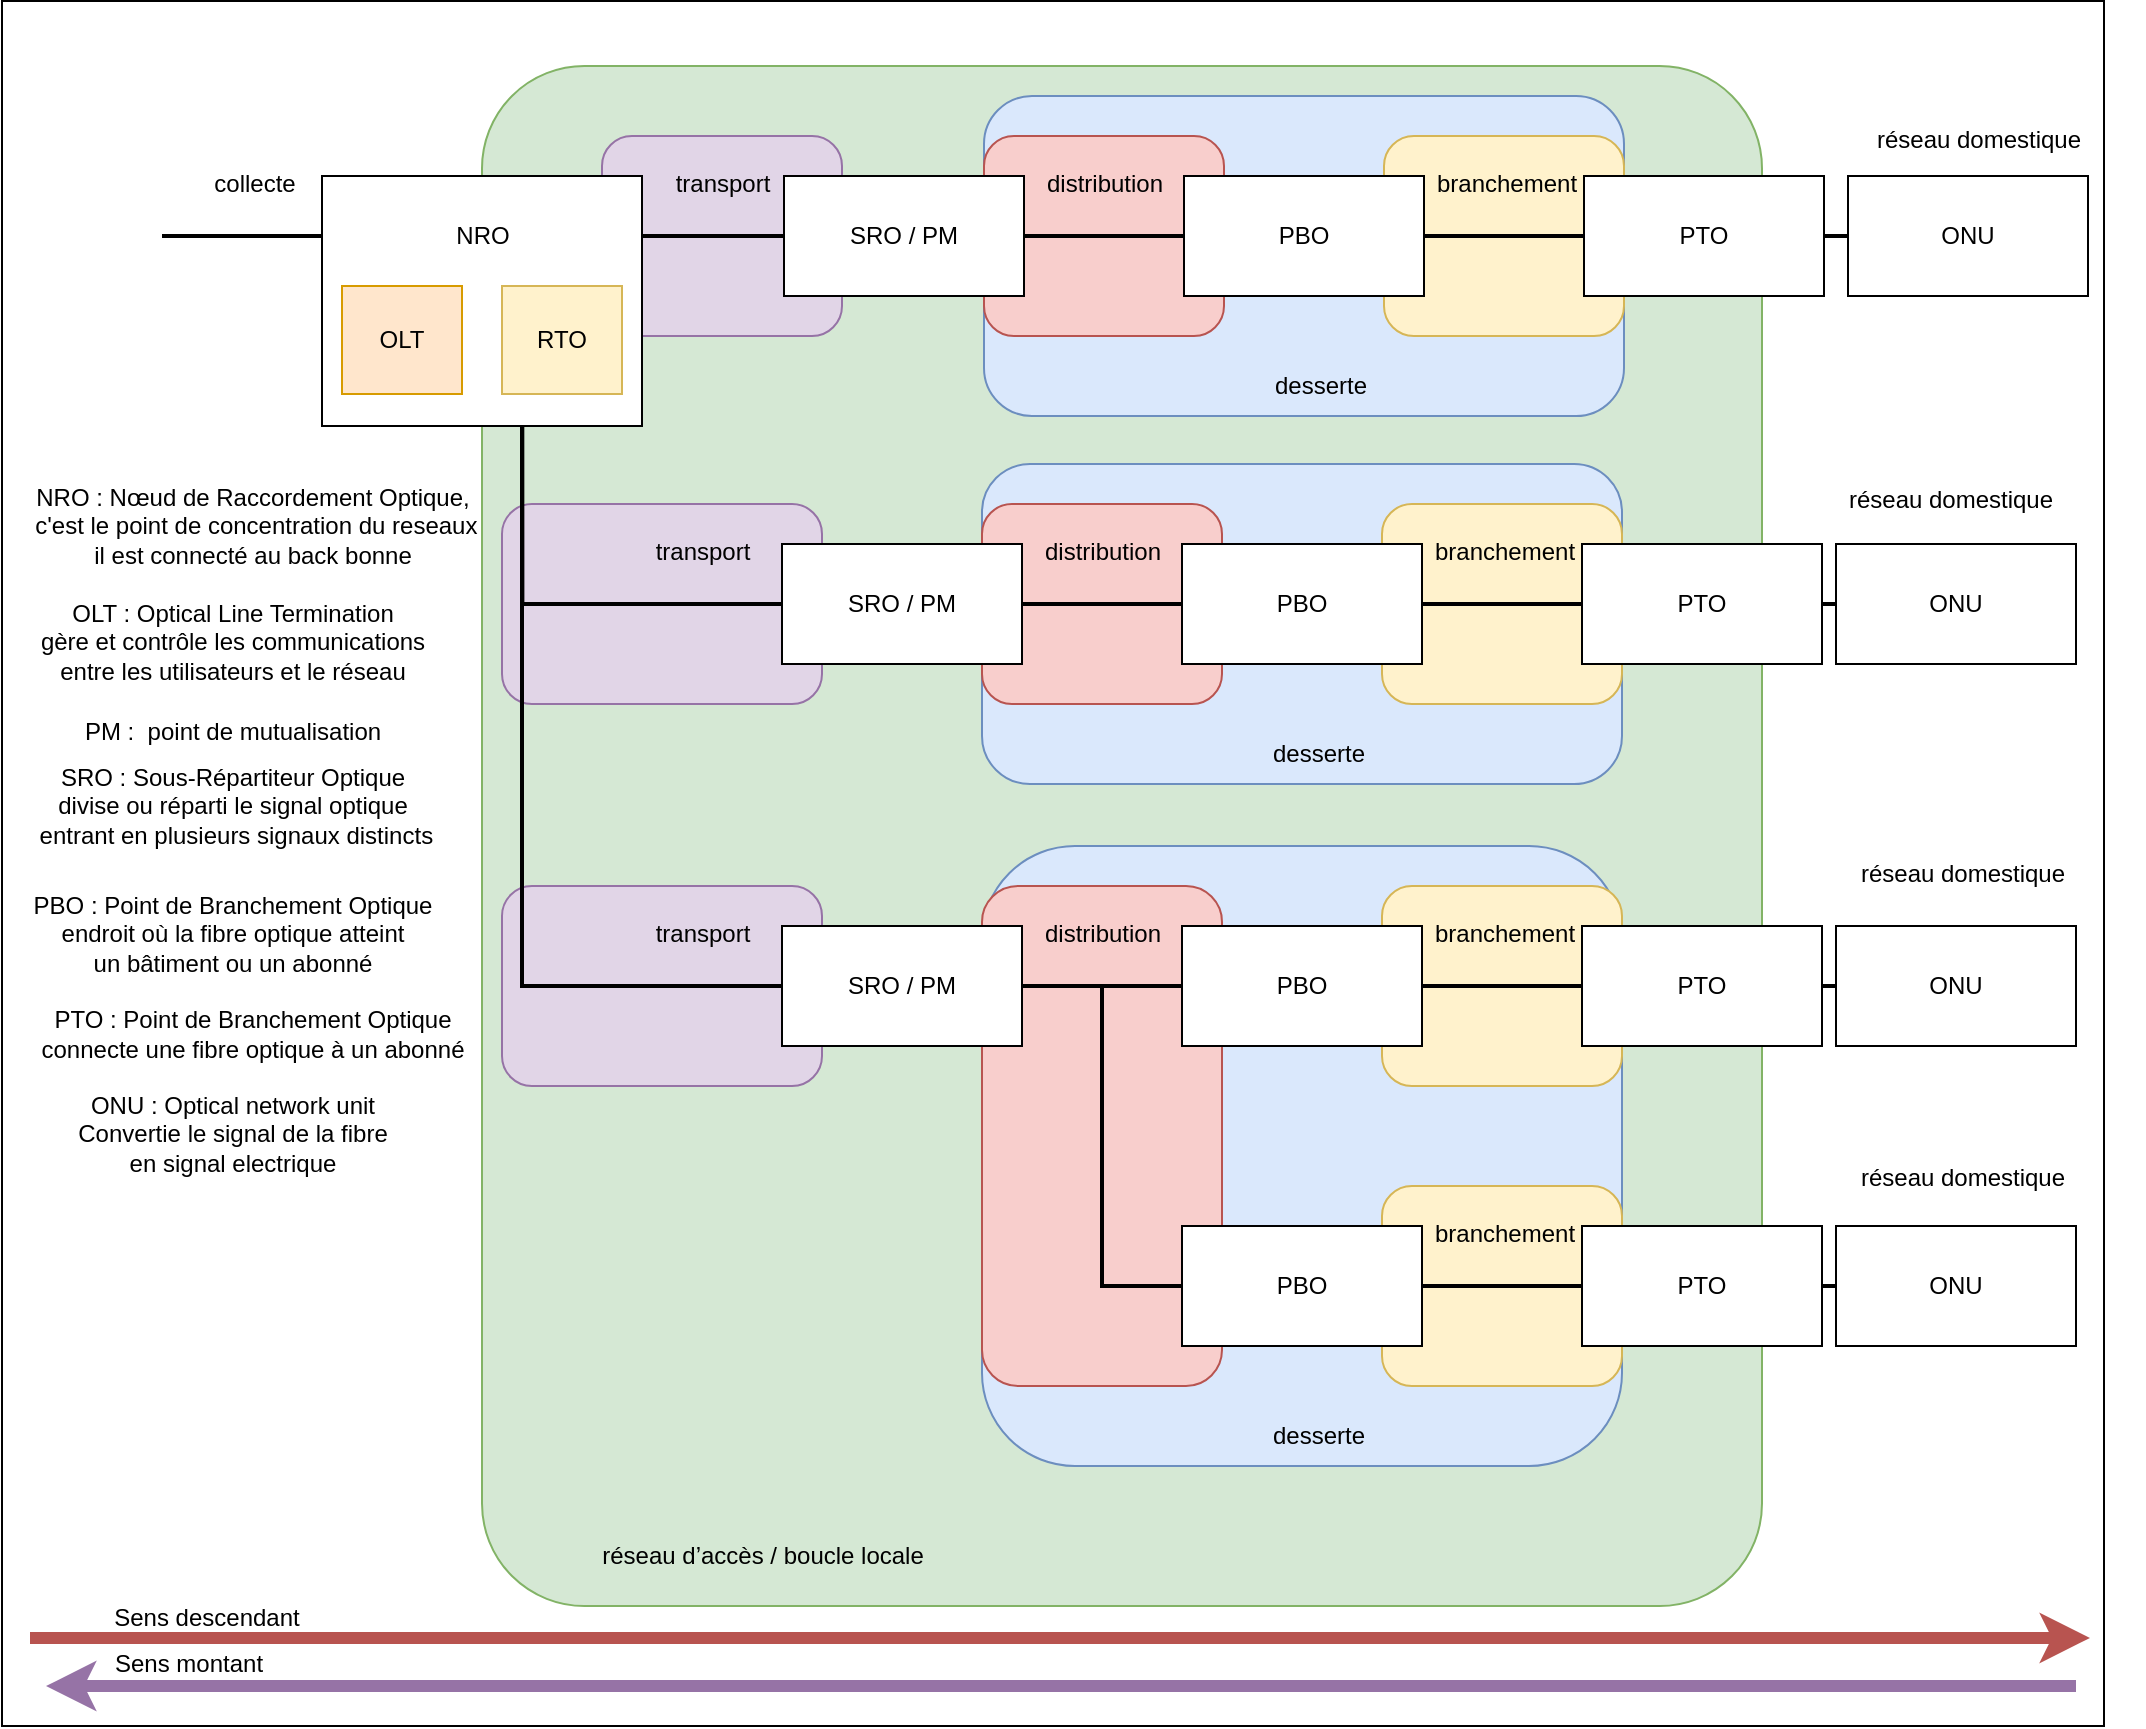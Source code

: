 <mxfile version="20.7.4" type="device"><diagram id="hRBqVbKHR9k-dej286VI" name="Page-1"><mxGraphModel dx="1662" dy="887" grid="1" gridSize="10" guides="1" tooltips="1" connect="1" arrows="1" fold="1" page="1" pageScale="1" pageWidth="827" pageHeight="1169" math="0" shadow="0"><root><mxCell id="0"/><mxCell id="1" parent="0"/><mxCell id="J75OimOPeVBsFcS1owK3-83" value="" style="rounded=0;whiteSpace=wrap;html=1;fontStyle=1" vertex="1" parent="1"><mxGeometry x="-120" y="597.5" width="1051" height="862.5" as="geometry"/></mxCell><mxCell id="J75OimOPeVBsFcS1owK3-2" value="" style="rounded=1;whiteSpace=wrap;html=1;fillColor=#d5e8d4;strokeColor=#82b366;arcSize=8;" vertex="1" parent="1"><mxGeometry x="120" y="630" width="640" height="770" as="geometry"/></mxCell><mxCell id="J75OimOPeVBsFcS1owK3-3" value="" style="rounded=1;whiteSpace=wrap;html=1;fillColor=#dae8fc;strokeColor=#6c8ebf;" vertex="1" parent="1"><mxGeometry x="371" y="645" width="320" height="160" as="geometry"/></mxCell><mxCell id="J75OimOPeVBsFcS1owK3-4" value="" style="rounded=1;whiteSpace=wrap;html=1;fillColor=#fff2cc;strokeColor=#d6b656;" vertex="1" parent="1"><mxGeometry x="571" y="665" width="120" height="100" as="geometry"/></mxCell><mxCell id="J75OimOPeVBsFcS1owK3-5" value="" style="rounded=1;whiteSpace=wrap;html=1;fillColor=#f8cecc;strokeColor=#b85450;" vertex="1" parent="1"><mxGeometry x="371" y="665" width="120" height="100" as="geometry"/></mxCell><mxCell id="J75OimOPeVBsFcS1owK3-6" value="" style="rounded=1;whiteSpace=wrap;html=1;fillColor=#e1d5e7;strokeColor=#9673a6;" vertex="1" parent="1"><mxGeometry x="180" y="665" width="120" height="100" as="geometry"/></mxCell><mxCell id="J75OimOPeVBsFcS1owK3-7" style="edgeStyle=orthogonalEdgeStyle;rounded=0;orthogonalLoop=1;jettySize=auto;html=1;endArrow=none;endFill=0;strokeWidth=2;" edge="1" parent="1" source="J75OimOPeVBsFcS1owK3-8" target="J75OimOPeVBsFcS1owK3-10"><mxGeometry relative="1" as="geometry"><Array as="points"><mxPoint x="210" y="715"/><mxPoint x="210" y="715"/></Array></mxGeometry></mxCell><mxCell id="J75OimOPeVBsFcS1owK3-8" value="" style="rounded=0;whiteSpace=wrap;html=1;" vertex="1" parent="1"><mxGeometry x="40" y="685" width="160" height="125" as="geometry"/></mxCell><mxCell id="J75OimOPeVBsFcS1owK3-9" style="edgeStyle=orthogonalEdgeStyle;rounded=0;orthogonalLoop=1;jettySize=auto;html=1;strokeWidth=2;endArrow=none;endFill=0;" edge="1" parent="1" source="J75OimOPeVBsFcS1owK3-10" target="J75OimOPeVBsFcS1owK3-12"><mxGeometry relative="1" as="geometry"/></mxCell><mxCell id="J75OimOPeVBsFcS1owK3-10" value="SRO / PM" style="rounded=0;whiteSpace=wrap;html=1;" vertex="1" parent="1"><mxGeometry x="271" y="685" width="120" height="60" as="geometry"/></mxCell><mxCell id="J75OimOPeVBsFcS1owK3-11" style="edgeStyle=orthogonalEdgeStyle;rounded=0;orthogonalLoop=1;jettySize=auto;html=1;strokeWidth=2;endArrow=none;endFill=0;" edge="1" parent="1" source="J75OimOPeVBsFcS1owK3-12" target="J75OimOPeVBsFcS1owK3-14"><mxGeometry relative="1" as="geometry"/></mxCell><mxCell id="J75OimOPeVBsFcS1owK3-12" value="PBO" style="rounded=0;whiteSpace=wrap;html=1;" vertex="1" parent="1"><mxGeometry x="471" y="685" width="120" height="60" as="geometry"/></mxCell><mxCell id="J75OimOPeVBsFcS1owK3-15" value="" style="group" vertex="1" connectable="0" parent="1"><mxGeometry x="-60" y="674" width="130" height="30" as="geometry"/></mxCell><mxCell id="J75OimOPeVBsFcS1owK3-16" value="collecte" style="text;html=1;align=center;verticalAlign=middle;resizable=0;points=[];autosize=1;strokeColor=none;fillColor=none;" vertex="1" parent="J75OimOPeVBsFcS1owK3-15"><mxGeometry x="36" width="60" height="30" as="geometry"/></mxCell><mxCell id="J75OimOPeVBsFcS1owK3-17" value="" style="group" vertex="1" connectable="0" parent="1"><mxGeometry x="566" y="674" width="130" height="30" as="geometry"/></mxCell><mxCell id="J75OimOPeVBsFcS1owK3-18" value="branchement" style="text;html=1;align=center;verticalAlign=middle;resizable=0;points=[];autosize=1;strokeColor=none;fillColor=none;" vertex="1" parent="J75OimOPeVBsFcS1owK3-17"><mxGeometry x="21" width="90" height="30" as="geometry"/></mxCell><mxCell id="J75OimOPeVBsFcS1owK3-19" value="" style="group" vertex="1" connectable="0" parent="1"><mxGeometry x="471" y="775" width="140" height="30" as="geometry"/></mxCell><mxCell id="J75OimOPeVBsFcS1owK3-20" value="desserte" style="text;html=1;align=center;verticalAlign=middle;resizable=0;points=[];autosize=1;strokeColor=none;fillColor=none;" vertex="1" parent="J75OimOPeVBsFcS1owK3-19"><mxGeometry x="33.385" width="70" height="30" as="geometry"/></mxCell><mxCell id="J75OimOPeVBsFcS1owK3-21" style="edgeStyle=orthogonalEdgeStyle;rounded=0;orthogonalLoop=1;jettySize=auto;html=1;strokeWidth=2;endArrow=none;endFill=0;" edge="1" parent="1" target="J75OimOPeVBsFcS1owK3-8"><mxGeometry relative="1" as="geometry"><mxPoint x="-40" y="715" as="sourcePoint"/><Array as="points"><mxPoint x="20" y="715"/><mxPoint x="20" y="715"/></Array></mxGeometry></mxCell><mxCell id="J75OimOPeVBsFcS1owK3-22" value="" style="group" vertex="1" connectable="0" parent="1"><mxGeometry x="791" y="650" width="160" height="32" as="geometry"/></mxCell><mxCell id="J75OimOPeVBsFcS1owK3-23" value="réseau domestique" style="text;html=1;align=center;verticalAlign=middle;resizable=0;points=[];autosize=1;strokeColor=none;fillColor=none;" vertex="1" parent="J75OimOPeVBsFcS1owK3-22"><mxGeometry x="12" y="2" width="130" height="30" as="geometry"/></mxCell><mxCell id="J75OimOPeVBsFcS1owK3-24" value="transport" style="text;html=1;align=center;verticalAlign=middle;resizable=0;points=[];autosize=1;strokeColor=none;fillColor=none;" vertex="1" parent="1"><mxGeometry x="205" y="674" width="70" height="30" as="geometry"/></mxCell><mxCell id="J75OimOPeVBsFcS1owK3-25" value="distribution" style="text;html=1;align=center;verticalAlign=middle;resizable=0;points=[];autosize=1;strokeColor=none;fillColor=none;" vertex="1" parent="1"><mxGeometry x="391" y="674" width="80" height="30" as="geometry"/></mxCell><mxCell id="J75OimOPeVBsFcS1owK3-26" value="réseau d’accès / boucle locale" style="text;html=1;align=center;verticalAlign=middle;resizable=0;points=[];autosize=1;strokeColor=none;fillColor=none;" vertex="1" parent="1"><mxGeometry x="170" y="1360" width="180" height="30" as="geometry"/></mxCell><mxCell id="J75OimOPeVBsFcS1owK3-27" value="" style="rounded=1;whiteSpace=wrap;html=1;fillColor=#dae8fc;strokeColor=#6c8ebf;" vertex="1" parent="1"><mxGeometry x="370" y="829" width="320" height="160" as="geometry"/></mxCell><mxCell id="J75OimOPeVBsFcS1owK3-28" value="" style="rounded=1;whiteSpace=wrap;html=1;fillColor=#fff2cc;strokeColor=#d6b656;" vertex="1" parent="1"><mxGeometry x="570" y="849" width="120" height="100" as="geometry"/></mxCell><mxCell id="J75OimOPeVBsFcS1owK3-29" value="" style="rounded=1;whiteSpace=wrap;html=1;fillColor=#f8cecc;strokeColor=#b85450;" vertex="1" parent="1"><mxGeometry x="370" y="849" width="120" height="100" as="geometry"/></mxCell><mxCell id="J75OimOPeVBsFcS1owK3-30" value="" style="rounded=1;whiteSpace=wrap;html=1;fillColor=#e1d5e7;strokeColor=#9673a6;" vertex="1" parent="1"><mxGeometry x="130" y="849" width="160" height="100" as="geometry"/></mxCell><mxCell id="J75OimOPeVBsFcS1owK3-32" style="edgeStyle=orthogonalEdgeStyle;rounded=0;orthogonalLoop=1;jettySize=auto;html=1;strokeWidth=2;endArrow=none;endFill=0;" edge="1" parent="1" source="J75OimOPeVBsFcS1owK3-33" target="J75OimOPeVBsFcS1owK3-35"><mxGeometry relative="1" as="geometry"/></mxCell><mxCell id="J75OimOPeVBsFcS1owK3-84" style="edgeStyle=orthogonalEdgeStyle;rounded=0;orthogonalLoop=1;jettySize=auto;html=1;entryX=0.626;entryY=0.996;entryDx=0;entryDy=0;entryPerimeter=0;strokeWidth=2;endArrow=none;endFill=0;" edge="1" parent="1" source="J75OimOPeVBsFcS1owK3-33" target="J75OimOPeVBsFcS1owK3-8"><mxGeometry relative="1" as="geometry"/></mxCell><mxCell id="J75OimOPeVBsFcS1owK3-33" value="SRO / PM" style="rounded=0;whiteSpace=wrap;html=1;" vertex="1" parent="1"><mxGeometry x="270" y="869" width="120" height="60" as="geometry"/></mxCell><mxCell id="J75OimOPeVBsFcS1owK3-34" style="edgeStyle=orthogonalEdgeStyle;rounded=0;orthogonalLoop=1;jettySize=auto;html=1;strokeWidth=2;endArrow=none;endFill=0;" edge="1" parent="1" source="J75OimOPeVBsFcS1owK3-35" target="J75OimOPeVBsFcS1owK3-37"><mxGeometry relative="1" as="geometry"/></mxCell><mxCell id="J75OimOPeVBsFcS1owK3-35" value="PBO" style="rounded=0;whiteSpace=wrap;html=1;" vertex="1" parent="1"><mxGeometry x="470" y="869" width="120" height="60" as="geometry"/></mxCell><mxCell id="J75OimOPeVBsFcS1owK3-38" value="" style="group" vertex="1" connectable="0" parent="1"><mxGeometry x="565" y="858" width="130" height="30" as="geometry"/></mxCell><mxCell id="J75OimOPeVBsFcS1owK3-39" value="branchement" style="text;html=1;align=center;verticalAlign=middle;resizable=0;points=[];autosize=1;strokeColor=none;fillColor=none;" vertex="1" parent="J75OimOPeVBsFcS1owK3-38"><mxGeometry x="21" width="90" height="30" as="geometry"/></mxCell><mxCell id="J75OimOPeVBsFcS1owK3-40" value="" style="group" vertex="1" connectable="0" parent="1"><mxGeometry x="470" y="959" width="140" height="30" as="geometry"/></mxCell><mxCell id="J75OimOPeVBsFcS1owK3-41" value="desserte" style="text;html=1;align=center;verticalAlign=middle;resizable=0;points=[];autosize=1;strokeColor=none;fillColor=none;" vertex="1" parent="J75OimOPeVBsFcS1owK3-40"><mxGeometry x="33.385" width="70" height="30" as="geometry"/></mxCell><mxCell id="J75OimOPeVBsFcS1owK3-42" value="" style="group" vertex="1" connectable="0" parent="1"><mxGeometry x="777" y="830" width="160" height="32" as="geometry"/></mxCell><mxCell id="J75OimOPeVBsFcS1owK3-43" value="réseau domestique" style="text;html=1;align=center;verticalAlign=middle;resizable=0;points=[];autosize=1;strokeColor=none;fillColor=none;" vertex="1" parent="J75OimOPeVBsFcS1owK3-42"><mxGeometry x="12" y="2" width="130" height="30" as="geometry"/></mxCell><mxCell id="J75OimOPeVBsFcS1owK3-44" value="transport" style="text;html=1;align=center;verticalAlign=middle;resizable=0;points=[];autosize=1;strokeColor=none;fillColor=none;" vertex="1" parent="1"><mxGeometry x="195" y="858" width="70" height="30" as="geometry"/></mxCell><mxCell id="J75OimOPeVBsFcS1owK3-45" value="distribution" style="text;html=1;align=center;verticalAlign=middle;resizable=0;points=[];autosize=1;strokeColor=none;fillColor=none;" vertex="1" parent="1"><mxGeometry x="390" y="858" width="80" height="30" as="geometry"/></mxCell><mxCell id="J75OimOPeVBsFcS1owK3-47" value="" style="rounded=1;whiteSpace=wrap;html=1;fillColor=#dae8fc;strokeColor=#6c8ebf;" vertex="1" parent="1"><mxGeometry x="370" y="1020" width="320" height="310" as="geometry"/></mxCell><mxCell id="J75OimOPeVBsFcS1owK3-48" value="" style="rounded=1;whiteSpace=wrap;html=1;fillColor=#fff2cc;strokeColor=#d6b656;" vertex="1" parent="1"><mxGeometry x="570" y="1040" width="120" height="100" as="geometry"/></mxCell><mxCell id="J75OimOPeVBsFcS1owK3-49" value="" style="rounded=1;whiteSpace=wrap;html=1;fillColor=#f8cecc;strokeColor=#b85450;" vertex="1" parent="1"><mxGeometry x="370" y="1040" width="120" height="250" as="geometry"/></mxCell><mxCell id="J75OimOPeVBsFcS1owK3-50" value="" style="rounded=1;whiteSpace=wrap;html=1;fillColor=#e1d5e7;strokeColor=#9673a6;" vertex="1" parent="1"><mxGeometry x="130" y="1040" width="160" height="100" as="geometry"/></mxCell><mxCell id="J75OimOPeVBsFcS1owK3-51" style="edgeStyle=orthogonalEdgeStyle;rounded=0;orthogonalLoop=1;jettySize=auto;html=1;endArrow=none;endFill=0;strokeWidth=2;" edge="1" parent="1" target="J75OimOPeVBsFcS1owK3-53"><mxGeometry relative="1" as="geometry"><mxPoint x="140" y="810" as="sourcePoint"/><Array as="points"><mxPoint x="140" y="1090"/></Array></mxGeometry></mxCell><mxCell id="J75OimOPeVBsFcS1owK3-52" style="edgeStyle=orthogonalEdgeStyle;rounded=0;orthogonalLoop=1;jettySize=auto;html=1;strokeWidth=2;endArrow=none;endFill=0;" edge="1" parent="1" source="J75OimOPeVBsFcS1owK3-53" target="J75OimOPeVBsFcS1owK3-55"><mxGeometry relative="1" as="geometry"/></mxCell><mxCell id="J75OimOPeVBsFcS1owK3-53" value="SRO / PM" style="rounded=0;whiteSpace=wrap;html=1;" vertex="1" parent="1"><mxGeometry x="270" y="1060" width="120" height="60" as="geometry"/></mxCell><mxCell id="J75OimOPeVBsFcS1owK3-54" style="edgeStyle=orthogonalEdgeStyle;rounded=0;orthogonalLoop=1;jettySize=auto;html=1;strokeWidth=2;endArrow=none;endFill=0;" edge="1" parent="1" source="J75OimOPeVBsFcS1owK3-55" target="J75OimOPeVBsFcS1owK3-57"><mxGeometry relative="1" as="geometry"/></mxCell><mxCell id="J75OimOPeVBsFcS1owK3-55" value="PBO" style="rounded=0;whiteSpace=wrap;html=1;" vertex="1" parent="1"><mxGeometry x="470" y="1060" width="120" height="60" as="geometry"/></mxCell><mxCell id="J75OimOPeVBsFcS1owK3-56" style="edgeStyle=orthogonalEdgeStyle;rounded=0;orthogonalLoop=1;jettySize=auto;html=1;strokeWidth=2;endArrow=none;endFill=0;" edge="1" parent="1" source="J75OimOPeVBsFcS1owK3-57"><mxGeometry relative="1" as="geometry"><mxPoint x="870" y="1090" as="targetPoint"/></mxGeometry></mxCell><mxCell id="J75OimOPeVBsFcS1owK3-57" value="PTO" style="rounded=0;whiteSpace=wrap;html=1;" vertex="1" parent="1"><mxGeometry x="670" y="1060" width="120" height="60" as="geometry"/></mxCell><mxCell id="J75OimOPeVBsFcS1owK3-58" value="" style="group" vertex="1" connectable="0" parent="1"><mxGeometry x="565" y="1049" width="130" height="30" as="geometry"/></mxCell><mxCell id="J75OimOPeVBsFcS1owK3-59" value="branchement" style="text;html=1;align=center;verticalAlign=middle;resizable=0;points=[];autosize=1;strokeColor=none;fillColor=none;" vertex="1" parent="J75OimOPeVBsFcS1owK3-58"><mxGeometry x="21" width="90" height="30" as="geometry"/></mxCell><mxCell id="J75OimOPeVBsFcS1owK3-62" value="" style="group" vertex="1" connectable="0" parent="1"><mxGeometry x="783" y="1017" width="160" height="32" as="geometry"/></mxCell><mxCell id="J75OimOPeVBsFcS1owK3-63" value="réseau domestique" style="text;html=1;align=center;verticalAlign=middle;resizable=0;points=[];autosize=1;strokeColor=none;fillColor=none;" vertex="1" parent="J75OimOPeVBsFcS1owK3-62"><mxGeometry x="12" y="2" width="130" height="30" as="geometry"/></mxCell><mxCell id="J75OimOPeVBsFcS1owK3-64" value="transport" style="text;html=1;align=center;verticalAlign=middle;resizable=0;points=[];autosize=1;strokeColor=none;fillColor=none;" vertex="1" parent="1"><mxGeometry x="195" y="1049" width="70" height="30" as="geometry"/></mxCell><mxCell id="J75OimOPeVBsFcS1owK3-65" value="distribution" style="text;html=1;align=center;verticalAlign=middle;resizable=0;points=[];autosize=1;strokeColor=none;fillColor=none;" vertex="1" parent="1"><mxGeometry x="390" y="1049" width="80" height="30" as="geometry"/></mxCell><mxCell id="J75OimOPeVBsFcS1owK3-68" value="" style="rounded=1;whiteSpace=wrap;html=1;fillColor=#fff2cc;strokeColor=#d6b656;" vertex="1" parent="1"><mxGeometry x="570" y="1190" width="120" height="100" as="geometry"/></mxCell><mxCell id="J75OimOPeVBsFcS1owK3-69" style="edgeStyle=orthogonalEdgeStyle;rounded=0;orthogonalLoop=1;jettySize=auto;html=1;strokeWidth=2;endArrow=none;endFill=0;" edge="1" parent="1" source="J75OimOPeVBsFcS1owK3-70" target="J75OimOPeVBsFcS1owK3-72"><mxGeometry relative="1" as="geometry"/></mxCell><mxCell id="J75OimOPeVBsFcS1owK3-79" style="edgeStyle=orthogonalEdgeStyle;rounded=0;orthogonalLoop=1;jettySize=auto;html=1;entryX=1;entryY=0.5;entryDx=0;entryDy=0;endArrow=none;endFill=0;strokeWidth=2;" edge="1" parent="1" source="J75OimOPeVBsFcS1owK3-70" target="J75OimOPeVBsFcS1owK3-53"><mxGeometry relative="1" as="geometry"/></mxCell><mxCell id="J75OimOPeVBsFcS1owK3-70" value="PBO" style="rounded=0;whiteSpace=wrap;html=1;" vertex="1" parent="1"><mxGeometry x="470" y="1210" width="120" height="60" as="geometry"/></mxCell><mxCell id="J75OimOPeVBsFcS1owK3-71" style="edgeStyle=orthogonalEdgeStyle;rounded=0;orthogonalLoop=1;jettySize=auto;html=1;strokeWidth=2;endArrow=none;endFill=0;" edge="1" parent="1" source="J75OimOPeVBsFcS1owK3-72"><mxGeometry relative="1" as="geometry"><mxPoint x="870" y="1240" as="targetPoint"/></mxGeometry></mxCell><mxCell id="J75OimOPeVBsFcS1owK3-72" value="PTO" style="rounded=0;whiteSpace=wrap;html=1;" vertex="1" parent="1"><mxGeometry x="670" y="1210" width="120" height="60" as="geometry"/></mxCell><mxCell id="J75OimOPeVBsFcS1owK3-73" value="" style="group" vertex="1" connectable="0" parent="1"><mxGeometry x="565" y="1199" width="130" height="30" as="geometry"/></mxCell><mxCell id="J75OimOPeVBsFcS1owK3-74" value="branchement" style="text;html=1;align=center;verticalAlign=middle;resizable=0;points=[];autosize=1;strokeColor=none;fillColor=none;" vertex="1" parent="J75OimOPeVBsFcS1owK3-73"><mxGeometry x="21" width="90" height="30" as="geometry"/></mxCell><mxCell id="J75OimOPeVBsFcS1owK3-75" value="" style="group" vertex="1" connectable="0" parent="1"><mxGeometry x="470" y="1300" width="140" height="30" as="geometry"/></mxCell><mxCell id="J75OimOPeVBsFcS1owK3-76" value="desserte" style="text;html=1;align=center;verticalAlign=middle;resizable=0;points=[];autosize=1;strokeColor=none;fillColor=none;" vertex="1" parent="J75OimOPeVBsFcS1owK3-75"><mxGeometry x="33.385" width="70" height="30" as="geometry"/></mxCell><mxCell id="J75OimOPeVBsFcS1owK3-77" value="" style="group" vertex="1" connectable="0" parent="1"><mxGeometry x="783" y="1169" width="160" height="32" as="geometry"/></mxCell><mxCell id="J75OimOPeVBsFcS1owK3-78" value="réseau domestique" style="text;html=1;align=center;verticalAlign=middle;resizable=0;points=[];autosize=1;strokeColor=none;fillColor=none;" vertex="1" parent="J75OimOPeVBsFcS1owK3-77"><mxGeometry x="12" y="2" width="130" height="30" as="geometry"/></mxCell><mxCell id="J75OimOPeVBsFcS1owK3-80" value="NRO" style="text;html=1;align=center;verticalAlign=middle;resizable=0;points=[];autosize=1;strokeColor=none;fillColor=none;" vertex="1" parent="1"><mxGeometry x="95" y="700" width="50" height="30" as="geometry"/></mxCell><mxCell id="J75OimOPeVBsFcS1owK3-81" value="OLT" style="rounded=0;whiteSpace=wrap;html=1;fillColor=#ffe6cc;strokeColor=#d79b00;" vertex="1" parent="1"><mxGeometry x="50" y="740" width="60" height="54" as="geometry"/></mxCell><mxCell id="J75OimOPeVBsFcS1owK3-82" value="RTO" style="rounded=0;whiteSpace=wrap;html=1;fillColor=#fff2cc;strokeColor=#d6b656;" vertex="1" parent="1"><mxGeometry x="130" y="740" width="60" height="54" as="geometry"/></mxCell><mxCell id="J75OimOPeVBsFcS1owK3-85" value="NRO :&amp;nbsp;Nœud de Raccordement Optique,&lt;br&gt;&amp;nbsp;c'est le point de concentration du reseaux &lt;br&gt;il est connecté au back bonne" style="text;html=1;align=center;verticalAlign=middle;resizable=0;points=[];autosize=1;strokeColor=none;fillColor=none;" vertex="1" parent="1"><mxGeometry x="-120" y="830" width="250" height="60" as="geometry"/></mxCell><mxCell id="J75OimOPeVBsFcS1owK3-86" value="OLT :&amp;nbsp;Optical Line Termination&lt;br&gt;gère et contrôle les communications &lt;br&gt;entre les utilisateurs et le réseau" style="text;html=1;align=center;verticalAlign=middle;resizable=0;points=[];autosize=1;strokeColor=none;fillColor=none;" vertex="1" parent="1"><mxGeometry x="-115" y="888" width="220" height="60" as="geometry"/></mxCell><mxCell id="J75OimOPeVBsFcS1owK3-87" value="PM :&amp;nbsp;&amp;nbsp;point de mutualisation" style="text;html=1;align=center;verticalAlign=middle;resizable=0;points=[];autosize=1;strokeColor=none;fillColor=none;" vertex="1" parent="1"><mxGeometry x="-90" y="948" width="170" height="30" as="geometry"/></mxCell><mxCell id="J75OimOPeVBsFcS1owK3-88" value="SRO :&amp;nbsp;Sous-Répartiteur Optique&lt;br&gt;divise ou réparti le signal optique&lt;br&gt;&amp;nbsp;entrant en plusieurs signaux distincts" style="text;html=1;align=center;verticalAlign=middle;resizable=0;points=[];autosize=1;strokeColor=none;fillColor=none;" vertex="1" parent="1"><mxGeometry x="-115" y="970" width="220" height="60" as="geometry"/></mxCell><mxCell id="J75OimOPeVBsFcS1owK3-89" value="PBO :&amp;nbsp;Point de Branchement Optique&lt;br&gt;endroit où la fibre optique atteint &lt;br&gt;un bâtiment ou un abonné" style="text;html=1;align=center;verticalAlign=middle;resizable=0;points=[];autosize=1;strokeColor=none;fillColor=none;" vertex="1" parent="1"><mxGeometry x="-115" y="1034" width="220" height="60" as="geometry"/></mxCell><mxCell id="J75OimOPeVBsFcS1owK3-90" value="PTO :&amp;nbsp;Point de Branchement Optique&lt;br&gt;connecte une fibre optique à un abonné" style="text;html=1;align=center;verticalAlign=middle;resizable=0;points=[];autosize=1;strokeColor=none;fillColor=none;" vertex="1" parent="1"><mxGeometry x="-115" y="1094" width="240" height="40" as="geometry"/></mxCell><mxCell id="J75OimOPeVBsFcS1owK3-91" value="ONU :&amp;nbsp;Optical network unit&lt;br&gt;Convertie le signal de la fibre&lt;br&gt;en signal electrique" style="text;html=1;align=center;verticalAlign=middle;resizable=0;points=[];autosize=1;strokeColor=none;fillColor=none;" vertex="1" parent="1"><mxGeometry x="-95" y="1134" width="180" height="60" as="geometry"/></mxCell><mxCell id="J75OimOPeVBsFcS1owK3-93" value="" style="edgeStyle=orthogonalEdgeStyle;rounded=0;orthogonalLoop=1;jettySize=auto;html=1;strokeWidth=2;endArrow=none;endFill=0;" edge="1" parent="1" source="J75OimOPeVBsFcS1owK3-14" target="J75OimOPeVBsFcS1owK3-92"><mxGeometry relative="1" as="geometry"><mxPoint x="871" y="715" as="targetPoint"/><mxPoint x="791" y="715" as="sourcePoint"/></mxGeometry></mxCell><mxCell id="J75OimOPeVBsFcS1owK3-92" value="ONU" style="rounded=0;whiteSpace=wrap;html=1;" vertex="1" parent="1"><mxGeometry x="803" y="685" width="120" height="60" as="geometry"/></mxCell><mxCell id="J75OimOPeVBsFcS1owK3-14" value="PTO" style="rounded=0;whiteSpace=wrap;html=1;" vertex="1" parent="1"><mxGeometry x="671" y="685" width="120" height="60" as="geometry"/></mxCell><mxCell id="J75OimOPeVBsFcS1owK3-95" value="" style="edgeStyle=orthogonalEdgeStyle;rounded=0;orthogonalLoop=1;jettySize=auto;html=1;strokeWidth=2;endArrow=none;endFill=0;" edge="1" parent="1" source="J75OimOPeVBsFcS1owK3-37" target="J75OimOPeVBsFcS1owK3-94"><mxGeometry relative="1" as="geometry"><mxPoint x="870" y="899" as="targetPoint"/><mxPoint x="790" y="899" as="sourcePoint"/></mxGeometry></mxCell><mxCell id="J75OimOPeVBsFcS1owK3-94" value="ONU" style="rounded=0;whiteSpace=wrap;html=1;" vertex="1" parent="1"><mxGeometry x="797" y="869" width="120" height="60" as="geometry"/></mxCell><mxCell id="J75OimOPeVBsFcS1owK3-37" value="PTO" style="rounded=0;whiteSpace=wrap;html=1;" vertex="1" parent="1"><mxGeometry x="670" y="869" width="120" height="60" as="geometry"/></mxCell><mxCell id="J75OimOPeVBsFcS1owK3-96" value="ONU" style="rounded=0;whiteSpace=wrap;html=1;" vertex="1" parent="1"><mxGeometry x="797" y="1060" width="120" height="60" as="geometry"/></mxCell><mxCell id="J75OimOPeVBsFcS1owK3-97" value="ONU" style="rounded=0;whiteSpace=wrap;html=1;" vertex="1" parent="1"><mxGeometry x="797" y="1210" width="120" height="60" as="geometry"/></mxCell><mxCell id="J75OimOPeVBsFcS1owK3-98" value="" style="endArrow=classic;html=1;rounded=0;strokeWidth=6;fillColor=#f8cecc;strokeColor=#b85450;" edge="1" parent="1"><mxGeometry width="50" height="50" relative="1" as="geometry"><mxPoint x="-106" y="1416" as="sourcePoint"/><mxPoint x="924" y="1416" as="targetPoint"/></mxGeometry></mxCell><mxCell id="J75OimOPeVBsFcS1owK3-100" value="Sens montant" style="text;html=1;align=center;verticalAlign=middle;resizable=0;points=[];autosize=1;strokeColor=none;fillColor=none;" vertex="1" parent="1"><mxGeometry x="-77" y="1414" width="100" height="30" as="geometry"/></mxCell><mxCell id="J75OimOPeVBsFcS1owK3-101" value="Sens descendant" style="text;html=1;align=center;verticalAlign=middle;resizable=0;points=[];autosize=1;strokeColor=none;fillColor=none;" vertex="1" parent="1"><mxGeometry x="-78" y="1391" width="120" height="30" as="geometry"/></mxCell><mxCell id="J75OimOPeVBsFcS1owK3-102" value="" style="endArrow=classic;html=1;rounded=0;strokeWidth=6;fillColor=#e1d5e7;strokeColor=#9673a6;" edge="1" parent="1"><mxGeometry width="50" height="50" relative="1" as="geometry"><mxPoint x="917" y="1440" as="sourcePoint"/><mxPoint x="-98" y="1440" as="targetPoint"/></mxGeometry></mxCell></root></mxGraphModel></diagram></mxfile>
